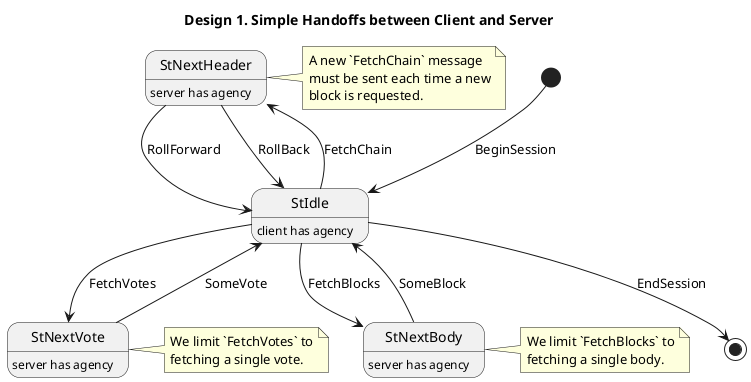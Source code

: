 @startuml
title Design 1. Simple Handoffs between Client and Server

StIdle : client has agency

[*] --> StIdle : BeginSession
StIdle --> [*] : EndSession

StNextHeader : server has agency
StIdle --> StNextHeader : FetchChain
StNextHeader --> StIdle : RollForward
StNextHeader --> StIdle : RollBack
note right of StNextHeader : A new `FetchChain` message\nmust be sent each time a new\nblock is requested.
StNextVote : server has agency
StIdle --> StNextVote : FetchVotes
StNextVote --> StIdle : SomeVote
note right of StNextVote : We limit `FetchVotes` to\nfetching a single vote.

StNextBody : server has agency
StIdle --> StNextBody : FetchBlocks
StNextBody --> StIdle : SomeBlock
note right of StNextBody : We limit `FetchBlocks` to\nfetching a single body.

@enduml
